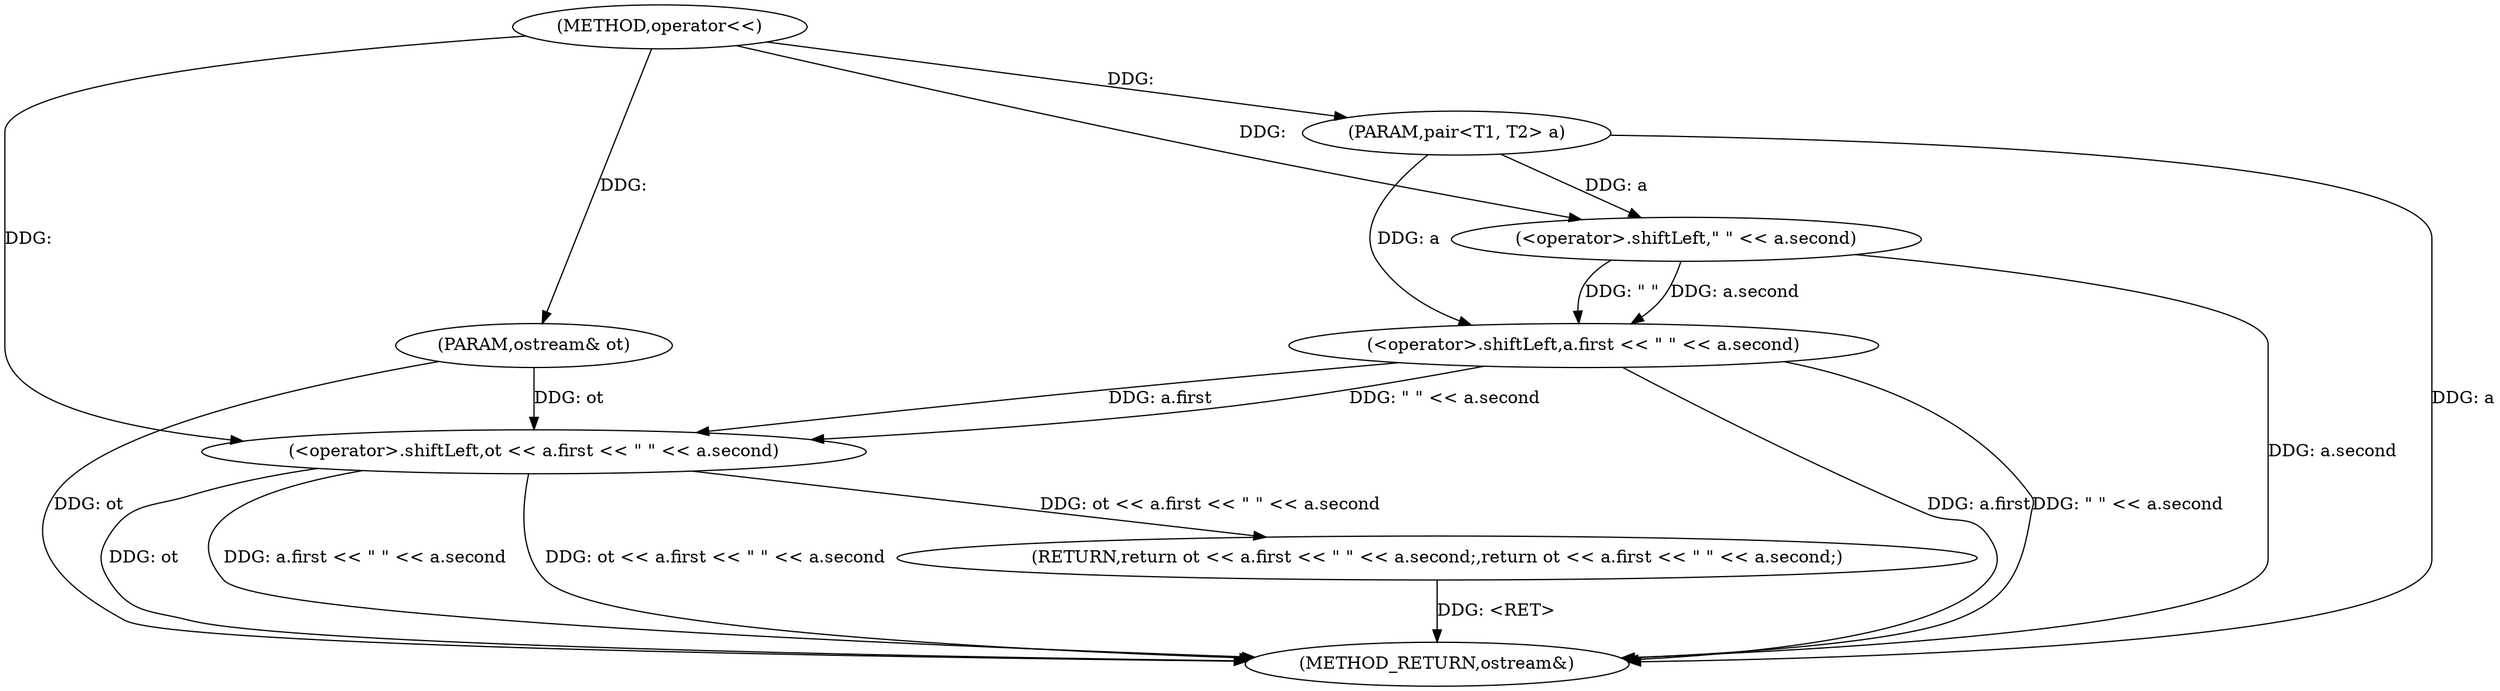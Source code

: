 digraph "operator<<" {  
"1000144" [label = "(METHOD,operator<<)" ]
"1000160" [label = "(METHOD_RETURN,ostream&)" ]
"1000145" [label = "(PARAM,ostream& ot)" ]
"1000146" [label = "(PARAM,pair<T1, T2> a)" ]
"1000148" [label = "(RETURN,return ot << a.first << \" \" << a.second;,return ot << a.first << \" \" << a.second;)" ]
"1000149" [label = "(<operator>.shiftLeft,ot << a.first << \" \" << a.second)" ]
"1000151" [label = "(<operator>.shiftLeft,a.first << \" \" << a.second)" ]
"1000155" [label = "(<operator>.shiftLeft,\" \" << a.second)" ]
  "1000148" -> "1000160"  [ label = "DDG: <RET>"] 
  "1000145" -> "1000160"  [ label = "DDG: ot"] 
  "1000146" -> "1000160"  [ label = "DDG: a"] 
  "1000149" -> "1000160"  [ label = "DDG: ot"] 
  "1000151" -> "1000160"  [ label = "DDG: a.first"] 
  "1000155" -> "1000160"  [ label = "DDG: a.second"] 
  "1000151" -> "1000160"  [ label = "DDG: \" \" << a.second"] 
  "1000149" -> "1000160"  [ label = "DDG: a.first << \" \" << a.second"] 
  "1000149" -> "1000160"  [ label = "DDG: ot << a.first << \" \" << a.second"] 
  "1000144" -> "1000145"  [ label = "DDG: "] 
  "1000144" -> "1000146"  [ label = "DDG: "] 
  "1000149" -> "1000148"  [ label = "DDG: ot << a.first << \" \" << a.second"] 
  "1000145" -> "1000149"  [ label = "DDG: ot"] 
  "1000144" -> "1000149"  [ label = "DDG: "] 
  "1000151" -> "1000149"  [ label = "DDG: \" \" << a.second"] 
  "1000151" -> "1000149"  [ label = "DDG: a.first"] 
  "1000146" -> "1000151"  [ label = "DDG: a"] 
  "1000155" -> "1000151"  [ label = "DDG: \" \""] 
  "1000155" -> "1000151"  [ label = "DDG: a.second"] 
  "1000144" -> "1000155"  [ label = "DDG: "] 
  "1000146" -> "1000155"  [ label = "DDG: a"] 
}
